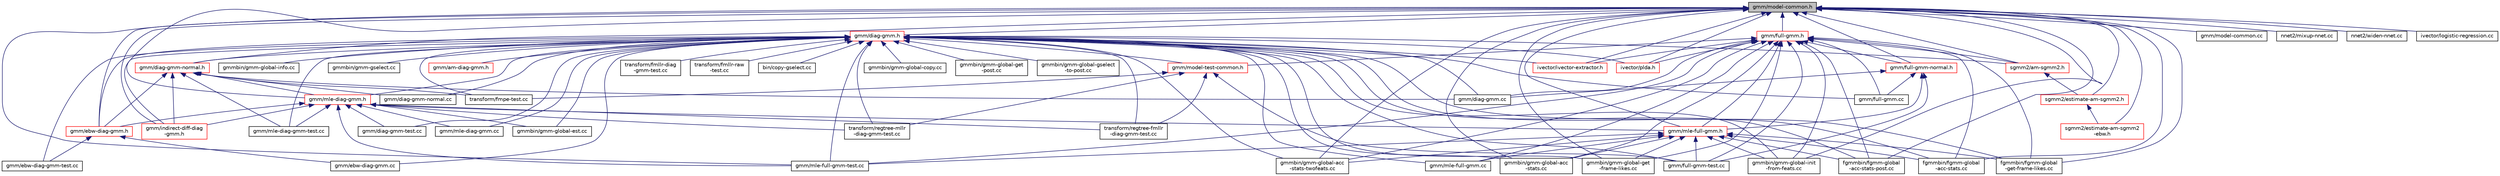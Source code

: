digraph "gmm/model-common.h"
{
  edge [fontname="Helvetica",fontsize="10",labelfontname="Helvetica",labelfontsize="10"];
  node [fontname="Helvetica",fontsize="10",shape=record];
  Node43 [label="gmm/model-common.h",height=0.2,width=0.4,color="black", fillcolor="grey75", style="filled", fontcolor="black"];
  Node43 -> Node44 [dir="back",color="midnightblue",fontsize="10",style="solid",fontname="Helvetica"];
  Node44 [label="gmm/diag-gmm.h",height=0.2,width=0.4,color="red", fillcolor="white", style="filled",URL="$diag-gmm_8h.html"];
  Node44 -> Node45 [dir="back",color="midnightblue",fontsize="10",style="solid",fontname="Helvetica"];
  Node45 [label="gmm/model-test-common.h",height=0.2,width=0.4,color="red", fillcolor="white", style="filled",URL="$model-test-common_8h.html"];
  Node45 -> Node47 [dir="back",color="midnightblue",fontsize="10",style="solid",fontname="Helvetica"];
  Node47 [label="gmm/full-gmm-test.cc",height=0.2,width=0.4,color="black", fillcolor="white", style="filled",URL="$full-gmm-test_8cc.html"];
  Node45 -> Node50 [dir="back",color="midnightblue",fontsize="10",style="solid",fontname="Helvetica"];
  Node50 [label="transform/fmpe-test.cc",height=0.2,width=0.4,color="black", fillcolor="white", style="filled",URL="$fmpe-test_8cc.html"];
  Node45 -> Node51 [dir="back",color="midnightblue",fontsize="10",style="solid",fontname="Helvetica"];
  Node51 [label="transform/regtree-fmllr\l-diag-gmm-test.cc",height=0.2,width=0.4,color="black", fillcolor="white", style="filled",URL="$regtree-fmllr-diag-gmm-test_8cc.html"];
  Node45 -> Node52 [dir="back",color="midnightblue",fontsize="10",style="solid",fontname="Helvetica"];
  Node52 [label="transform/regtree-mllr\l-diag-gmm-test.cc",height=0.2,width=0.4,color="black", fillcolor="white", style="filled",URL="$regtree-mllr-diag-gmm-test_8cc.html"];
  Node44 -> Node57 [dir="back",color="midnightblue",fontsize="10",style="solid",fontname="Helvetica"];
  Node57 [label="gmm/am-diag-gmm.h",height=0.2,width=0.4,color="red", fillcolor="white", style="filled",URL="$am-diag-gmm_8h.html"];
  Node44 -> Node205 [dir="back",color="midnightblue",fontsize="10",style="solid",fontname="Helvetica"];
  Node205 [label="gmm/diag-gmm-normal.h",height=0.2,width=0.4,color="red", fillcolor="white", style="filled",URL="$diag-gmm-normal_8h.html"];
  Node205 -> Node206 [dir="back",color="midnightblue",fontsize="10",style="solid",fontname="Helvetica"];
  Node206 [label="gmm/diag-gmm-normal.cc",height=0.2,width=0.4,color="black", fillcolor="white", style="filled",URL="$diag-gmm-normal_8cc.html"];
  Node205 -> Node207 [dir="back",color="midnightblue",fontsize="10",style="solid",fontname="Helvetica"];
  Node207 [label="gmm/mle-diag-gmm.h",height=0.2,width=0.4,color="red", fillcolor="white", style="filled",URL="$mle-diag-gmm_8h.html"];
  Node207 -> Node208 [dir="back",color="midnightblue",fontsize="10",style="solid",fontname="Helvetica"];
  Node208 [label="gmm/diag-gmm-test.cc",height=0.2,width=0.4,color="black", fillcolor="white", style="filled",URL="$diag-gmm-test_8cc.html"];
  Node207 -> Node97 [dir="back",color="midnightblue",fontsize="10",style="solid",fontname="Helvetica"];
  Node97 [label="gmm/ebw-diag-gmm.h",height=0.2,width=0.4,color="red", fillcolor="white", style="filled",URL="$ebw-diag-gmm_8h.html"];
  Node97 -> Node98 [dir="back",color="midnightblue",fontsize="10",style="solid",fontname="Helvetica"];
  Node98 [label="gmm/ebw-diag-gmm-test.cc",height=0.2,width=0.4,color="black", fillcolor="white", style="filled",URL="$ebw-diag-gmm-test_8cc.html"];
  Node97 -> Node99 [dir="back",color="midnightblue",fontsize="10",style="solid",fontname="Helvetica"];
  Node99 [label="gmm/ebw-diag-gmm.cc",height=0.2,width=0.4,color="black", fillcolor="white", style="filled",URL="$ebw-diag-gmm_8cc.html"];
  Node207 -> Node209 [dir="back",color="midnightblue",fontsize="10",style="solid",fontname="Helvetica"];
  Node209 [label="gmm/mle-full-gmm.h",height=0.2,width=0.4,color="red", fillcolor="white", style="filled",URL="$mle-full-gmm_8h.html"];
  Node209 -> Node47 [dir="back",color="midnightblue",fontsize="10",style="solid",fontname="Helvetica"];
  Node209 -> Node210 [dir="back",color="midnightblue",fontsize="10",style="solid",fontname="Helvetica"];
  Node210 [label="gmm/mle-full-gmm-test.cc",height=0.2,width=0.4,color="black", fillcolor="white", style="filled",URL="$mle-full-gmm-test_8cc.html"];
  Node209 -> Node211 [dir="back",color="midnightblue",fontsize="10",style="solid",fontname="Helvetica"];
  Node211 [label="gmm/mle-full-gmm.cc",height=0.2,width=0.4,color="black", fillcolor="white", style="filled",URL="$mle-full-gmm_8cc.html"];
  Node209 -> Node212 [dir="back",color="midnightblue",fontsize="10",style="solid",fontname="Helvetica"];
  Node212 [label="gmmbin/gmm-global-acc\l-stats-twofeats.cc",height=0.2,width=0.4,color="black", fillcolor="white", style="filled",URL="$gmm-global-acc-stats-twofeats_8cc.html"];
  Node209 -> Node213 [dir="back",color="midnightblue",fontsize="10",style="solid",fontname="Helvetica"];
  Node213 [label="gmmbin/gmm-global-acc\l-stats.cc",height=0.2,width=0.4,color="black", fillcolor="white", style="filled",URL="$gmm-global-acc-stats_8cc.html"];
  Node209 -> Node214 [dir="back",color="midnightblue",fontsize="10",style="solid",fontname="Helvetica"];
  Node214 [label="gmmbin/gmm-global-get\l-frame-likes.cc",height=0.2,width=0.4,color="black", fillcolor="white", style="filled",URL="$gmm-global-get-frame-likes_8cc.html"];
  Node209 -> Node215 [dir="back",color="midnightblue",fontsize="10",style="solid",fontname="Helvetica"];
  Node215 [label="gmmbin/gmm-global-init\l-from-feats.cc",height=0.2,width=0.4,color="black", fillcolor="white", style="filled",URL="$gmm-global-init-from-feats_8cc.html"];
  Node209 -> Node218 [dir="back",color="midnightblue",fontsize="10",style="solid",fontname="Helvetica"];
  Node218 [label="fgmmbin/fgmm-global\l-acc-stats-post.cc",height=0.2,width=0.4,color="black", fillcolor="white", style="filled",URL="$fgmm-global-acc-stats-post_8cc.html"];
  Node209 -> Node219 [dir="back",color="midnightblue",fontsize="10",style="solid",fontname="Helvetica"];
  Node219 [label="fgmmbin/fgmm-global\l-acc-stats.cc",height=0.2,width=0.4,color="black", fillcolor="white", style="filled",URL="$fgmm-global-acc-stats_8cc.html"];
  Node209 -> Node221 [dir="back",color="midnightblue",fontsize="10",style="solid",fontname="Helvetica"];
  Node221 [label="fgmmbin/fgmm-global\l-get-frame-likes.cc",height=0.2,width=0.4,color="black", fillcolor="white", style="filled",URL="$fgmm-global-get-frame-likes_8cc.html"];
  Node207 -> Node103 [dir="back",color="midnightblue",fontsize="10",style="solid",fontname="Helvetica"];
  Node103 [label="gmm/indirect-diff-diag\l-gmm.h",height=0.2,width=0.4,color="red", fillcolor="white", style="filled",URL="$indirect-diff-diag-gmm_8h.html"];
  Node207 -> Node226 [dir="back",color="midnightblue",fontsize="10",style="solid",fontname="Helvetica"];
  Node226 [label="gmm/mle-diag-gmm-test.cc",height=0.2,width=0.4,color="black", fillcolor="white", style="filled",URL="$mle-diag-gmm-test_8cc.html"];
  Node207 -> Node227 [dir="back",color="midnightblue",fontsize="10",style="solid",fontname="Helvetica"];
  Node227 [label="gmm/mle-diag-gmm.cc",height=0.2,width=0.4,color="black", fillcolor="white", style="filled",URL="$mle-diag-gmm_8cc.html"];
  Node207 -> Node210 [dir="back",color="midnightblue",fontsize="10",style="solid",fontname="Helvetica"];
  Node207 -> Node51 [dir="back",color="midnightblue",fontsize="10",style="solid",fontname="Helvetica"];
  Node207 -> Node52 [dir="back",color="midnightblue",fontsize="10",style="solid",fontname="Helvetica"];
  Node207 -> Node228 [dir="back",color="midnightblue",fontsize="10",style="solid",fontname="Helvetica"];
  Node228 [label="gmmbin/gmm-global-est.cc",height=0.2,width=0.4,color="black", fillcolor="white", style="filled",URL="$gmm-global-est_8cc.html"];
  Node205 -> Node229 [dir="back",color="midnightblue",fontsize="10",style="solid",fontname="Helvetica"];
  Node229 [label="gmm/diag-gmm.cc",height=0.2,width=0.4,color="black", fillcolor="white", style="filled",URL="$diag-gmm_8cc.html"];
  Node205 -> Node97 [dir="back",color="midnightblue",fontsize="10",style="solid",fontname="Helvetica"];
  Node205 -> Node103 [dir="back",color="midnightblue",fontsize="10",style="solid",fontname="Helvetica"];
  Node205 -> Node226 [dir="back",color="midnightblue",fontsize="10",style="solid",fontname="Helvetica"];
  Node205 -> Node50 [dir="back",color="midnightblue",fontsize="10",style="solid",fontname="Helvetica"];
  Node44 -> Node206 [dir="back",color="midnightblue",fontsize="10",style="solid",fontname="Helvetica"];
  Node44 -> Node208 [dir="back",color="midnightblue",fontsize="10",style="solid",fontname="Helvetica"];
  Node44 -> Node207 [dir="back",color="midnightblue",fontsize="10",style="solid",fontname="Helvetica"];
  Node44 -> Node229 [dir="back",color="midnightblue",fontsize="10",style="solid",fontname="Helvetica"];
  Node44 -> Node98 [dir="back",color="midnightblue",fontsize="10",style="solid",fontname="Helvetica"];
  Node44 -> Node97 [dir="back",color="midnightblue",fontsize="10",style="solid",fontname="Helvetica"];
  Node44 -> Node99 [dir="back",color="midnightblue",fontsize="10",style="solid",fontname="Helvetica"];
  Node44 -> Node47 [dir="back",color="midnightblue",fontsize="10",style="solid",fontname="Helvetica"];
  Node44 -> Node231 [dir="back",color="midnightblue",fontsize="10",style="solid",fontname="Helvetica"];
  Node231 [label="gmm/full-gmm.cc",height=0.2,width=0.4,color="black", fillcolor="white", style="filled",URL="$full-gmm_8cc.html"];
  Node44 -> Node103 [dir="back",color="midnightblue",fontsize="10",style="solid",fontname="Helvetica"];
  Node44 -> Node226 [dir="back",color="midnightblue",fontsize="10",style="solid",fontname="Helvetica"];
  Node44 -> Node227 [dir="back",color="midnightblue",fontsize="10",style="solid",fontname="Helvetica"];
  Node44 -> Node210 [dir="back",color="midnightblue",fontsize="10",style="solid",fontname="Helvetica"];
  Node44 -> Node211 [dir="back",color="midnightblue",fontsize="10",style="solid",fontname="Helvetica"];
  Node44 -> Node136 [dir="back",color="midnightblue",fontsize="10",style="solid",fontname="Helvetica"];
  Node136 [label="transform/fmllr-diag\l-gmm-test.cc",height=0.2,width=0.4,color="black", fillcolor="white", style="filled",URL="$fmllr-diag-gmm-test_8cc.html"];
  Node44 -> Node138 [dir="back",color="midnightblue",fontsize="10",style="solid",fontname="Helvetica"];
  Node138 [label="transform/fmllr-raw\l-test.cc",height=0.2,width=0.4,color="black", fillcolor="white", style="filled",URL="$fmllr-raw-test_8cc.html"];
  Node44 -> Node50 [dir="back",color="midnightblue",fontsize="10",style="solid",fontname="Helvetica"];
  Node44 -> Node51 [dir="back",color="midnightblue",fontsize="10",style="solid",fontname="Helvetica"];
  Node44 -> Node52 [dir="back",color="midnightblue",fontsize="10",style="solid",fontname="Helvetica"];
  Node44 -> Node232 [dir="back",color="midnightblue",fontsize="10",style="solid",fontname="Helvetica"];
  Node232 [label="bin/copy-gselect.cc",height=0.2,width=0.4,color="black", fillcolor="white", style="filled",URL="$copy-gselect_8cc.html"];
  Node44 -> Node212 [dir="back",color="midnightblue",fontsize="10",style="solid",fontname="Helvetica"];
  Node44 -> Node213 [dir="back",color="midnightblue",fontsize="10",style="solid",fontname="Helvetica"];
  Node44 -> Node233 [dir="back",color="midnightblue",fontsize="10",style="solid",fontname="Helvetica"];
  Node233 [label="gmmbin/gmm-global-copy.cc",height=0.2,width=0.4,color="black", fillcolor="white", style="filled",URL="$gmm-global-copy_8cc.html"];
  Node44 -> Node228 [dir="back",color="midnightblue",fontsize="10",style="solid",fontname="Helvetica"];
  Node44 -> Node214 [dir="back",color="midnightblue",fontsize="10",style="solid",fontname="Helvetica"];
  Node44 -> Node234 [dir="back",color="midnightblue",fontsize="10",style="solid",fontname="Helvetica"];
  Node234 [label="gmmbin/gmm-global-get\l-post.cc",height=0.2,width=0.4,color="black", fillcolor="white", style="filled",URL="$gmm-global-get-post_8cc.html"];
  Node44 -> Node235 [dir="back",color="midnightblue",fontsize="10",style="solid",fontname="Helvetica"];
  Node235 [label="gmmbin/gmm-global-gselect\l-to-post.cc",height=0.2,width=0.4,color="black", fillcolor="white", style="filled",URL="$gmm-global-gselect-to-post_8cc.html"];
  Node44 -> Node236 [dir="back",color="midnightblue",fontsize="10",style="solid",fontname="Helvetica"];
  Node236 [label="gmmbin/gmm-global-info.cc",height=0.2,width=0.4,color="black", fillcolor="white", style="filled",URL="$gmm-global-info_8cc.html"];
  Node44 -> Node215 [dir="back",color="midnightblue",fontsize="10",style="solid",fontname="Helvetica"];
  Node44 -> Node237 [dir="back",color="midnightblue",fontsize="10",style="solid",fontname="Helvetica"];
  Node237 [label="gmmbin/gmm-gselect.cc",height=0.2,width=0.4,color="black", fillcolor="white", style="filled",URL="$gmm-gselect_8cc.html"];
  Node44 -> Node218 [dir="back",color="midnightblue",fontsize="10",style="solid",fontname="Helvetica"];
  Node44 -> Node219 [dir="back",color="midnightblue",fontsize="10",style="solid",fontname="Helvetica"];
  Node44 -> Node221 [dir="back",color="midnightblue",fontsize="10",style="solid",fontname="Helvetica"];
  Node44 -> Node238 [dir="back",color="midnightblue",fontsize="10",style="solid",fontname="Helvetica"];
  Node238 [label="sgmm2/am-sgmm2.h",height=0.2,width=0.4,color="red", fillcolor="white", style="filled",URL="$am-sgmm2_8h.html"];
  Node238 -> Node248 [dir="back",color="midnightblue",fontsize="10",style="solid",fontname="Helvetica"];
  Node248 [label="sgmm2/estimate-am-sgmm2.h",height=0.2,width=0.4,color="red", fillcolor="white", style="filled",URL="$estimate-am-sgmm2_8h.html"];
  Node248 -> Node249 [dir="back",color="midnightblue",fontsize="10",style="solid",fontname="Helvetica"];
  Node249 [label="sgmm2/estimate-am-sgmm2\l-ebw.h",height=0.2,width=0.4,color="red", fillcolor="white", style="filled",URL="$estimate-am-sgmm2-ebw_8h.html"];
  Node44 -> Node268 [dir="back",color="midnightblue",fontsize="10",style="solid",fontname="Helvetica"];
  Node268 [label="ivector/ivector-extractor.h",height=0.2,width=0.4,color="red", fillcolor="white", style="filled",URL="$ivector-extractor_8h.html"];
  Node44 -> Node273 [dir="back",color="midnightblue",fontsize="10",style="solid",fontname="Helvetica"];
  Node273 [label="ivector/plda.h",height=0.2,width=0.4,color="red", fillcolor="white", style="filled",URL="$plda_8h.html"];
  Node43 -> Node281 [dir="back",color="midnightblue",fontsize="10",style="solid",fontname="Helvetica"];
  Node281 [label="gmm/full-gmm.h",height=0.2,width=0.4,color="red", fillcolor="white", style="filled",URL="$full-gmm_8h.html"];
  Node281 -> Node45 [dir="back",color="midnightblue",fontsize="10",style="solid",fontname="Helvetica"];
  Node281 -> Node229 [dir="back",color="midnightblue",fontsize="10",style="solid",fontname="Helvetica"];
  Node281 -> Node282 [dir="back",color="midnightblue",fontsize="10",style="solid",fontname="Helvetica"];
  Node282 [label="gmm/full-gmm-normal.h",height=0.2,width=0.4,color="red", fillcolor="white", style="filled",URL="$full-gmm-normal_8h.html"];
  Node282 -> Node229 [dir="back",color="midnightblue",fontsize="10",style="solid",fontname="Helvetica"];
  Node282 -> Node47 [dir="back",color="midnightblue",fontsize="10",style="solid",fontname="Helvetica"];
  Node282 -> Node209 [dir="back",color="midnightblue",fontsize="10",style="solid",fontname="Helvetica"];
  Node282 -> Node231 [dir="back",color="midnightblue",fontsize="10",style="solid",fontname="Helvetica"];
  Node281 -> Node47 [dir="back",color="midnightblue",fontsize="10",style="solid",fontname="Helvetica"];
  Node281 -> Node209 [dir="back",color="midnightblue",fontsize="10",style="solid",fontname="Helvetica"];
  Node281 -> Node231 [dir="back",color="midnightblue",fontsize="10",style="solid",fontname="Helvetica"];
  Node281 -> Node210 [dir="back",color="midnightblue",fontsize="10",style="solid",fontname="Helvetica"];
  Node281 -> Node211 [dir="back",color="midnightblue",fontsize="10",style="solid",fontname="Helvetica"];
  Node281 -> Node212 [dir="back",color="midnightblue",fontsize="10",style="solid",fontname="Helvetica"];
  Node281 -> Node213 [dir="back",color="midnightblue",fontsize="10",style="solid",fontname="Helvetica"];
  Node281 -> Node214 [dir="back",color="midnightblue",fontsize="10",style="solid",fontname="Helvetica"];
  Node281 -> Node215 [dir="back",color="midnightblue",fontsize="10",style="solid",fontname="Helvetica"];
  Node281 -> Node218 [dir="back",color="midnightblue",fontsize="10",style="solid",fontname="Helvetica"];
  Node281 -> Node219 [dir="back",color="midnightblue",fontsize="10",style="solid",fontname="Helvetica"];
  Node281 -> Node221 [dir="back",color="midnightblue",fontsize="10",style="solid",fontname="Helvetica"];
  Node281 -> Node238 [dir="back",color="midnightblue",fontsize="10",style="solid",fontname="Helvetica"];
  Node281 -> Node268 [dir="back",color="midnightblue",fontsize="10",style="solid",fontname="Helvetica"];
  Node281 -> Node273 [dir="back",color="midnightblue",fontsize="10",style="solid",fontname="Helvetica"];
  Node43 -> Node205 [dir="back",color="midnightblue",fontsize="10",style="solid",fontname="Helvetica"];
  Node43 -> Node207 [dir="back",color="midnightblue",fontsize="10",style="solid",fontname="Helvetica"];
  Node43 -> Node282 [dir="back",color="midnightblue",fontsize="10",style="solid",fontname="Helvetica"];
  Node43 -> Node97 [dir="back",color="midnightblue",fontsize="10",style="solid",fontname="Helvetica"];
  Node43 -> Node209 [dir="back",color="midnightblue",fontsize="10",style="solid",fontname="Helvetica"];
  Node43 -> Node103 [dir="back",color="midnightblue",fontsize="10",style="solid",fontname="Helvetica"];
  Node43 -> Node210 [dir="back",color="midnightblue",fontsize="10",style="solid",fontname="Helvetica"];
  Node43 -> Node288 [dir="back",color="midnightblue",fontsize="10",style="solid",fontname="Helvetica"];
  Node288 [label="gmm/model-common.cc",height=0.2,width=0.4,color="black", fillcolor="white", style="filled",URL="$model-common_8cc.html"];
  Node43 -> Node212 [dir="back",color="midnightblue",fontsize="10",style="solid",fontname="Helvetica"];
  Node43 -> Node213 [dir="back",color="midnightblue",fontsize="10",style="solid",fontname="Helvetica"];
  Node43 -> Node214 [dir="back",color="midnightblue",fontsize="10",style="solid",fontname="Helvetica"];
  Node43 -> Node215 [dir="back",color="midnightblue",fontsize="10",style="solid",fontname="Helvetica"];
  Node43 -> Node218 [dir="back",color="midnightblue",fontsize="10",style="solid",fontname="Helvetica"];
  Node43 -> Node219 [dir="back",color="midnightblue",fontsize="10",style="solid",fontname="Helvetica"];
  Node43 -> Node221 [dir="back",color="midnightblue",fontsize="10",style="solid",fontname="Helvetica"];
  Node43 -> Node238 [dir="back",color="midnightblue",fontsize="10",style="solid",fontname="Helvetica"];
  Node43 -> Node249 [dir="back",color="midnightblue",fontsize="10",style="solid",fontname="Helvetica"];
  Node43 -> Node248 [dir="back",color="midnightblue",fontsize="10",style="solid",fontname="Helvetica"];
  Node43 -> Node289 [dir="back",color="midnightblue",fontsize="10",style="solid",fontname="Helvetica"];
  Node289 [label="nnet2/mixup-nnet.cc",height=0.2,width=0.4,color="black", fillcolor="white", style="filled",URL="$mixup-nnet_8cc.html"];
  Node43 -> Node290 [dir="back",color="midnightblue",fontsize="10",style="solid",fontname="Helvetica"];
  Node290 [label="nnet2/widen-nnet.cc",height=0.2,width=0.4,color="black", fillcolor="white", style="filled",URL="$widen-nnet_8cc.html"];
  Node43 -> Node268 [dir="back",color="midnightblue",fontsize="10",style="solid",fontname="Helvetica"];
  Node43 -> Node291 [dir="back",color="midnightblue",fontsize="10",style="solid",fontname="Helvetica"];
  Node291 [label="ivector/logistic-regression.cc",height=0.2,width=0.4,color="black", fillcolor="white", style="filled",URL="$logistic-regression_8cc.html"];
  Node43 -> Node273 [dir="back",color="midnightblue",fontsize="10",style="solid",fontname="Helvetica"];
}
